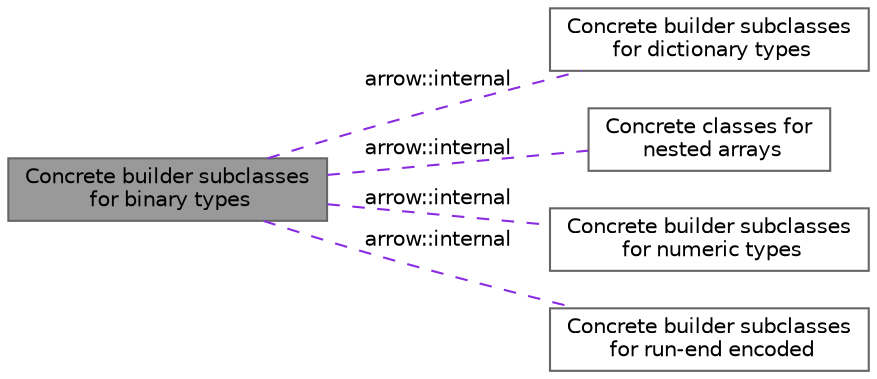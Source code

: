 digraph "Concrete builder subclasses for binary types"
{
 // LATEX_PDF_SIZE
  bgcolor="transparent";
  edge [fontname=Helvetica,fontsize=10,labelfontname=Helvetica,labelfontsize=10];
  node [fontname=Helvetica,fontsize=10,shape=box,height=0.2,width=0.4];
  rankdir=LR;
  Node1 [id="Node000001",label="Concrete builder subclasses\l for binary types",height=0.2,width=0.4,color="gray40", fillcolor="grey60", style="filled", fontcolor="black",tooltip=" "];
  Node4 [id="Node000004",label="Concrete builder subclasses\l for dictionary types",height=0.2,width=0.4,color="grey40", fillcolor="white", style="filled",URL="$group__dictionary-builders.html",tooltip=" "];
  Node2 [id="Node000002",label="Concrete classes for\l nested arrays",height=0.2,width=0.4,color="grey40", fillcolor="white", style="filled",URL="$group__nested-arrays.html",tooltip=" "];
  Node3 [id="Node000003",label="Concrete builder subclasses\l for numeric types",height=0.2,width=0.4,color="grey40", fillcolor="white", style="filled",URL="$group__numeric-builders.html",tooltip=" "];
  Node5 [id="Node000005",label="Concrete builder subclasses\l for run-end encoded",height=0.2,width=0.4,color="grey40", fillcolor="white", style="filled",URL="$group__run-end-encoded-builders.html",tooltip=" "];
  Node1->Node2 [shape=plaintext, label="arrow::internal", color="blueviolet", dir="none", style="dashed"];
  Node1->Node3 [shape=plaintext, label="arrow::internal", color="blueviolet", dir="none", style="dashed"];
  Node1->Node4 [shape=plaintext, label="arrow::internal", color="blueviolet", dir="none", style="dashed"];
  Node1->Node5 [shape=plaintext, label="arrow::internal", color="blueviolet", dir="none", style="dashed"];
}

